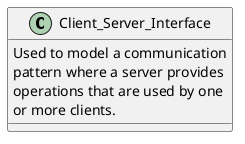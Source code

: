 @startuml

class Client_Server_Interface
{
  Used to model a communication
  pattern where a server provides
  operations that are used by one
  or more clients.
}

@enduml
